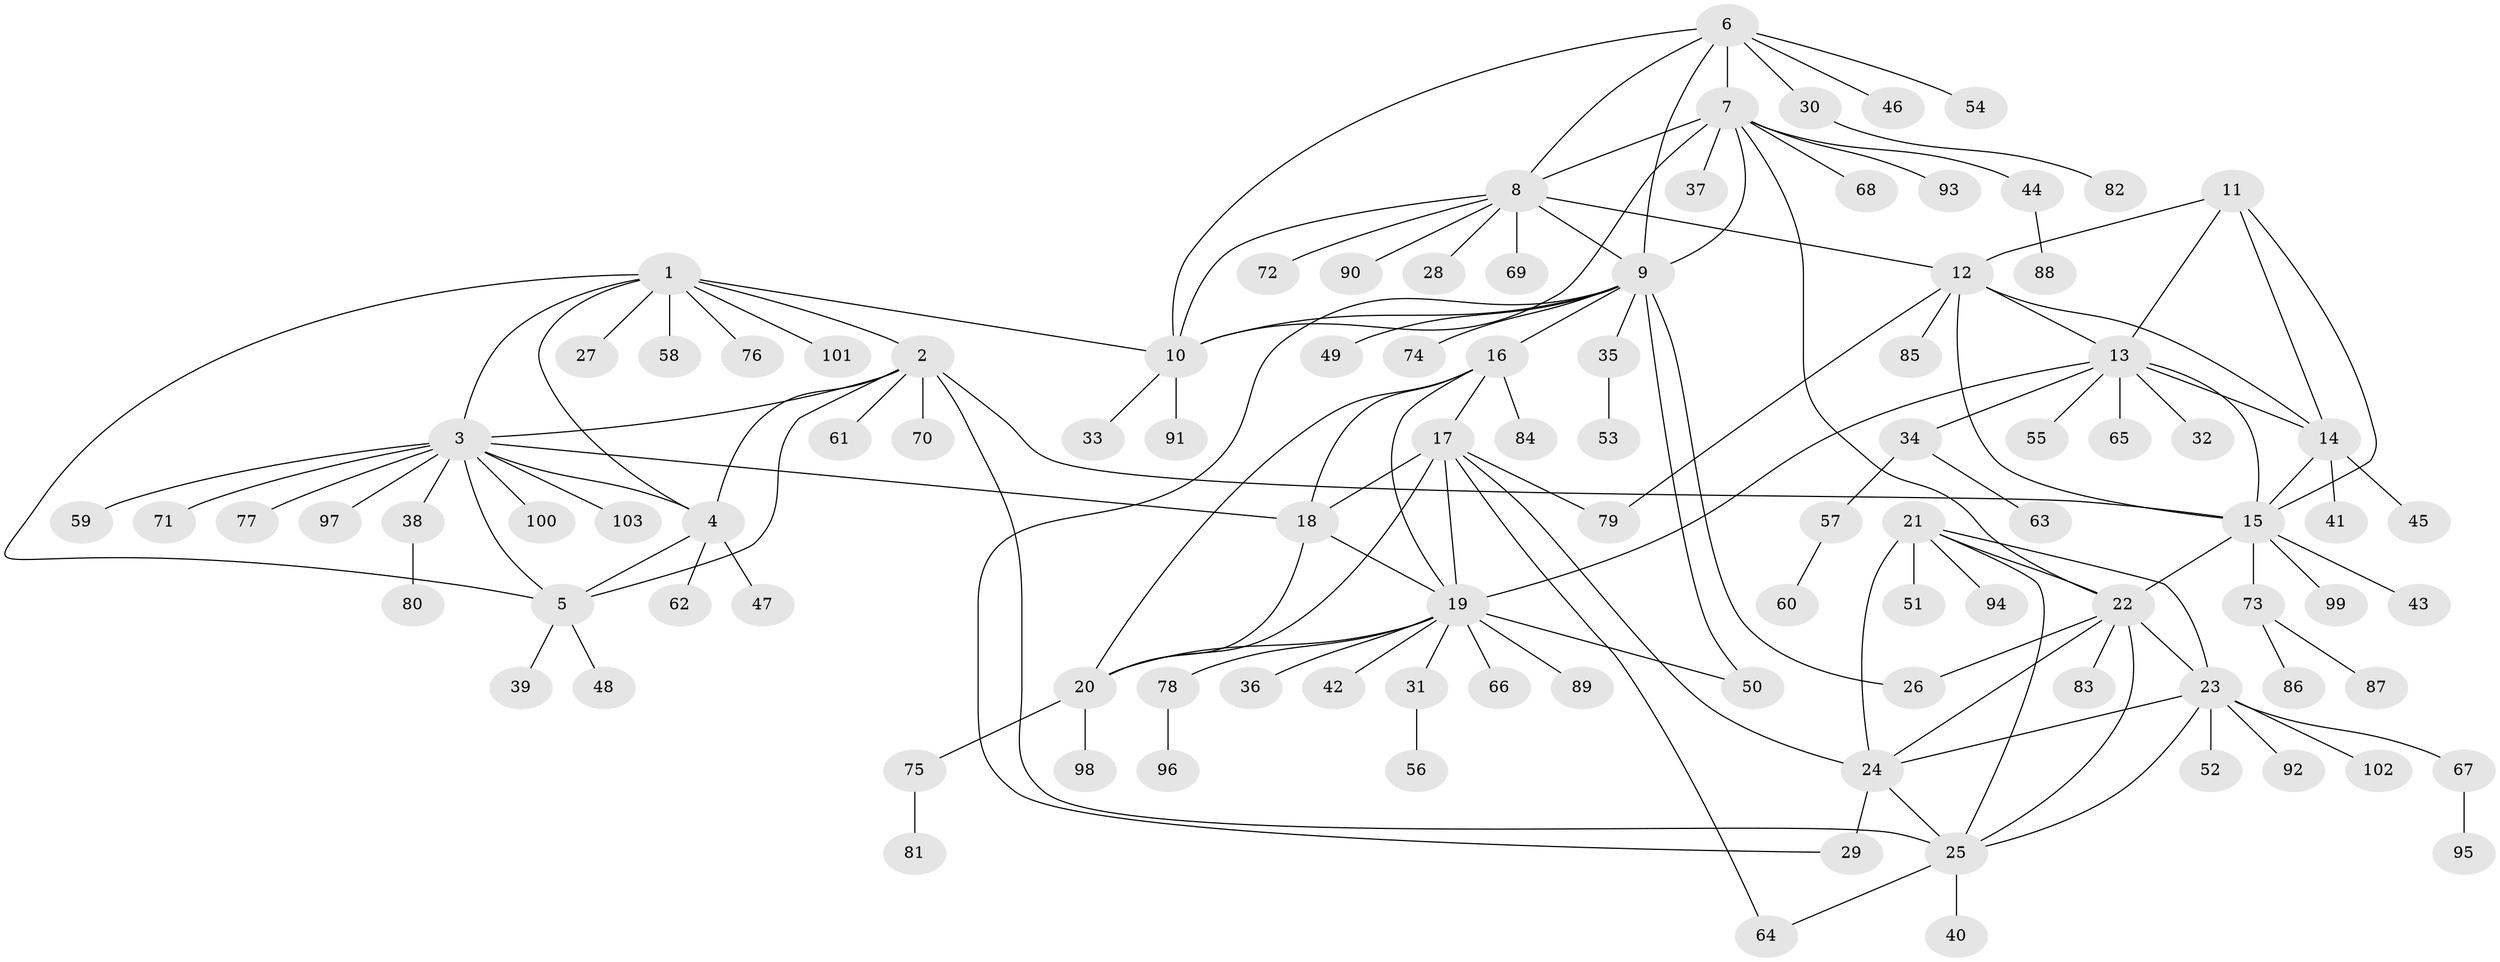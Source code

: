 // coarse degree distribution, {7: 0.0641025641025641, 6: 0.02564102564102564, 10: 0.038461538461538464, 11: 0.02564102564102564, 5: 0.02564102564102564, 4: 0.02564102564102564, 9: 0.01282051282051282, 8: 0.01282051282051282, 3: 0.01282051282051282, 2: 0.07692307692307693, 1: 0.6794871794871795}
// Generated by graph-tools (version 1.1) at 2025/42/03/06/25 10:42:12]
// undirected, 103 vertices, 143 edges
graph export_dot {
graph [start="1"]
  node [color=gray90,style=filled];
  1;
  2;
  3;
  4;
  5;
  6;
  7;
  8;
  9;
  10;
  11;
  12;
  13;
  14;
  15;
  16;
  17;
  18;
  19;
  20;
  21;
  22;
  23;
  24;
  25;
  26;
  27;
  28;
  29;
  30;
  31;
  32;
  33;
  34;
  35;
  36;
  37;
  38;
  39;
  40;
  41;
  42;
  43;
  44;
  45;
  46;
  47;
  48;
  49;
  50;
  51;
  52;
  53;
  54;
  55;
  56;
  57;
  58;
  59;
  60;
  61;
  62;
  63;
  64;
  65;
  66;
  67;
  68;
  69;
  70;
  71;
  72;
  73;
  74;
  75;
  76;
  77;
  78;
  79;
  80;
  81;
  82;
  83;
  84;
  85;
  86;
  87;
  88;
  89;
  90;
  91;
  92;
  93;
  94;
  95;
  96;
  97;
  98;
  99;
  100;
  101;
  102;
  103;
  1 -- 2;
  1 -- 3;
  1 -- 4;
  1 -- 5;
  1 -- 10;
  1 -- 27;
  1 -- 58;
  1 -- 76;
  1 -- 101;
  2 -- 3;
  2 -- 4;
  2 -- 5;
  2 -- 15;
  2 -- 25;
  2 -- 61;
  2 -- 70;
  3 -- 4;
  3 -- 5;
  3 -- 18;
  3 -- 38;
  3 -- 59;
  3 -- 71;
  3 -- 77;
  3 -- 97;
  3 -- 100;
  3 -- 103;
  4 -- 5;
  4 -- 47;
  4 -- 62;
  5 -- 39;
  5 -- 48;
  6 -- 7;
  6 -- 8;
  6 -- 9;
  6 -- 10;
  6 -- 30;
  6 -- 46;
  6 -- 54;
  7 -- 8;
  7 -- 9;
  7 -- 10;
  7 -- 22;
  7 -- 37;
  7 -- 44;
  7 -- 68;
  7 -- 93;
  8 -- 9;
  8 -- 10;
  8 -- 12;
  8 -- 28;
  8 -- 69;
  8 -- 72;
  8 -- 90;
  9 -- 10;
  9 -- 16;
  9 -- 26;
  9 -- 29;
  9 -- 35;
  9 -- 49;
  9 -- 50;
  9 -- 74;
  10 -- 33;
  10 -- 91;
  11 -- 12;
  11 -- 13;
  11 -- 14;
  11 -- 15;
  12 -- 13;
  12 -- 14;
  12 -- 15;
  12 -- 79;
  12 -- 85;
  13 -- 14;
  13 -- 15;
  13 -- 19;
  13 -- 32;
  13 -- 34;
  13 -- 55;
  13 -- 65;
  14 -- 15;
  14 -- 41;
  14 -- 45;
  15 -- 22;
  15 -- 43;
  15 -- 73;
  15 -- 99;
  16 -- 17;
  16 -- 18;
  16 -- 19;
  16 -- 20;
  16 -- 84;
  17 -- 18;
  17 -- 19;
  17 -- 20;
  17 -- 24;
  17 -- 64;
  17 -- 79;
  18 -- 19;
  18 -- 20;
  19 -- 20;
  19 -- 31;
  19 -- 36;
  19 -- 42;
  19 -- 50;
  19 -- 66;
  19 -- 78;
  19 -- 89;
  20 -- 75;
  20 -- 98;
  21 -- 22;
  21 -- 23;
  21 -- 24;
  21 -- 25;
  21 -- 51;
  21 -- 94;
  22 -- 23;
  22 -- 24;
  22 -- 25;
  22 -- 26;
  22 -- 83;
  23 -- 24;
  23 -- 25;
  23 -- 52;
  23 -- 67;
  23 -- 92;
  23 -- 102;
  24 -- 25;
  24 -- 29;
  25 -- 40;
  25 -- 64;
  30 -- 82;
  31 -- 56;
  34 -- 57;
  34 -- 63;
  35 -- 53;
  38 -- 80;
  44 -- 88;
  57 -- 60;
  67 -- 95;
  73 -- 86;
  73 -- 87;
  75 -- 81;
  78 -- 96;
}
